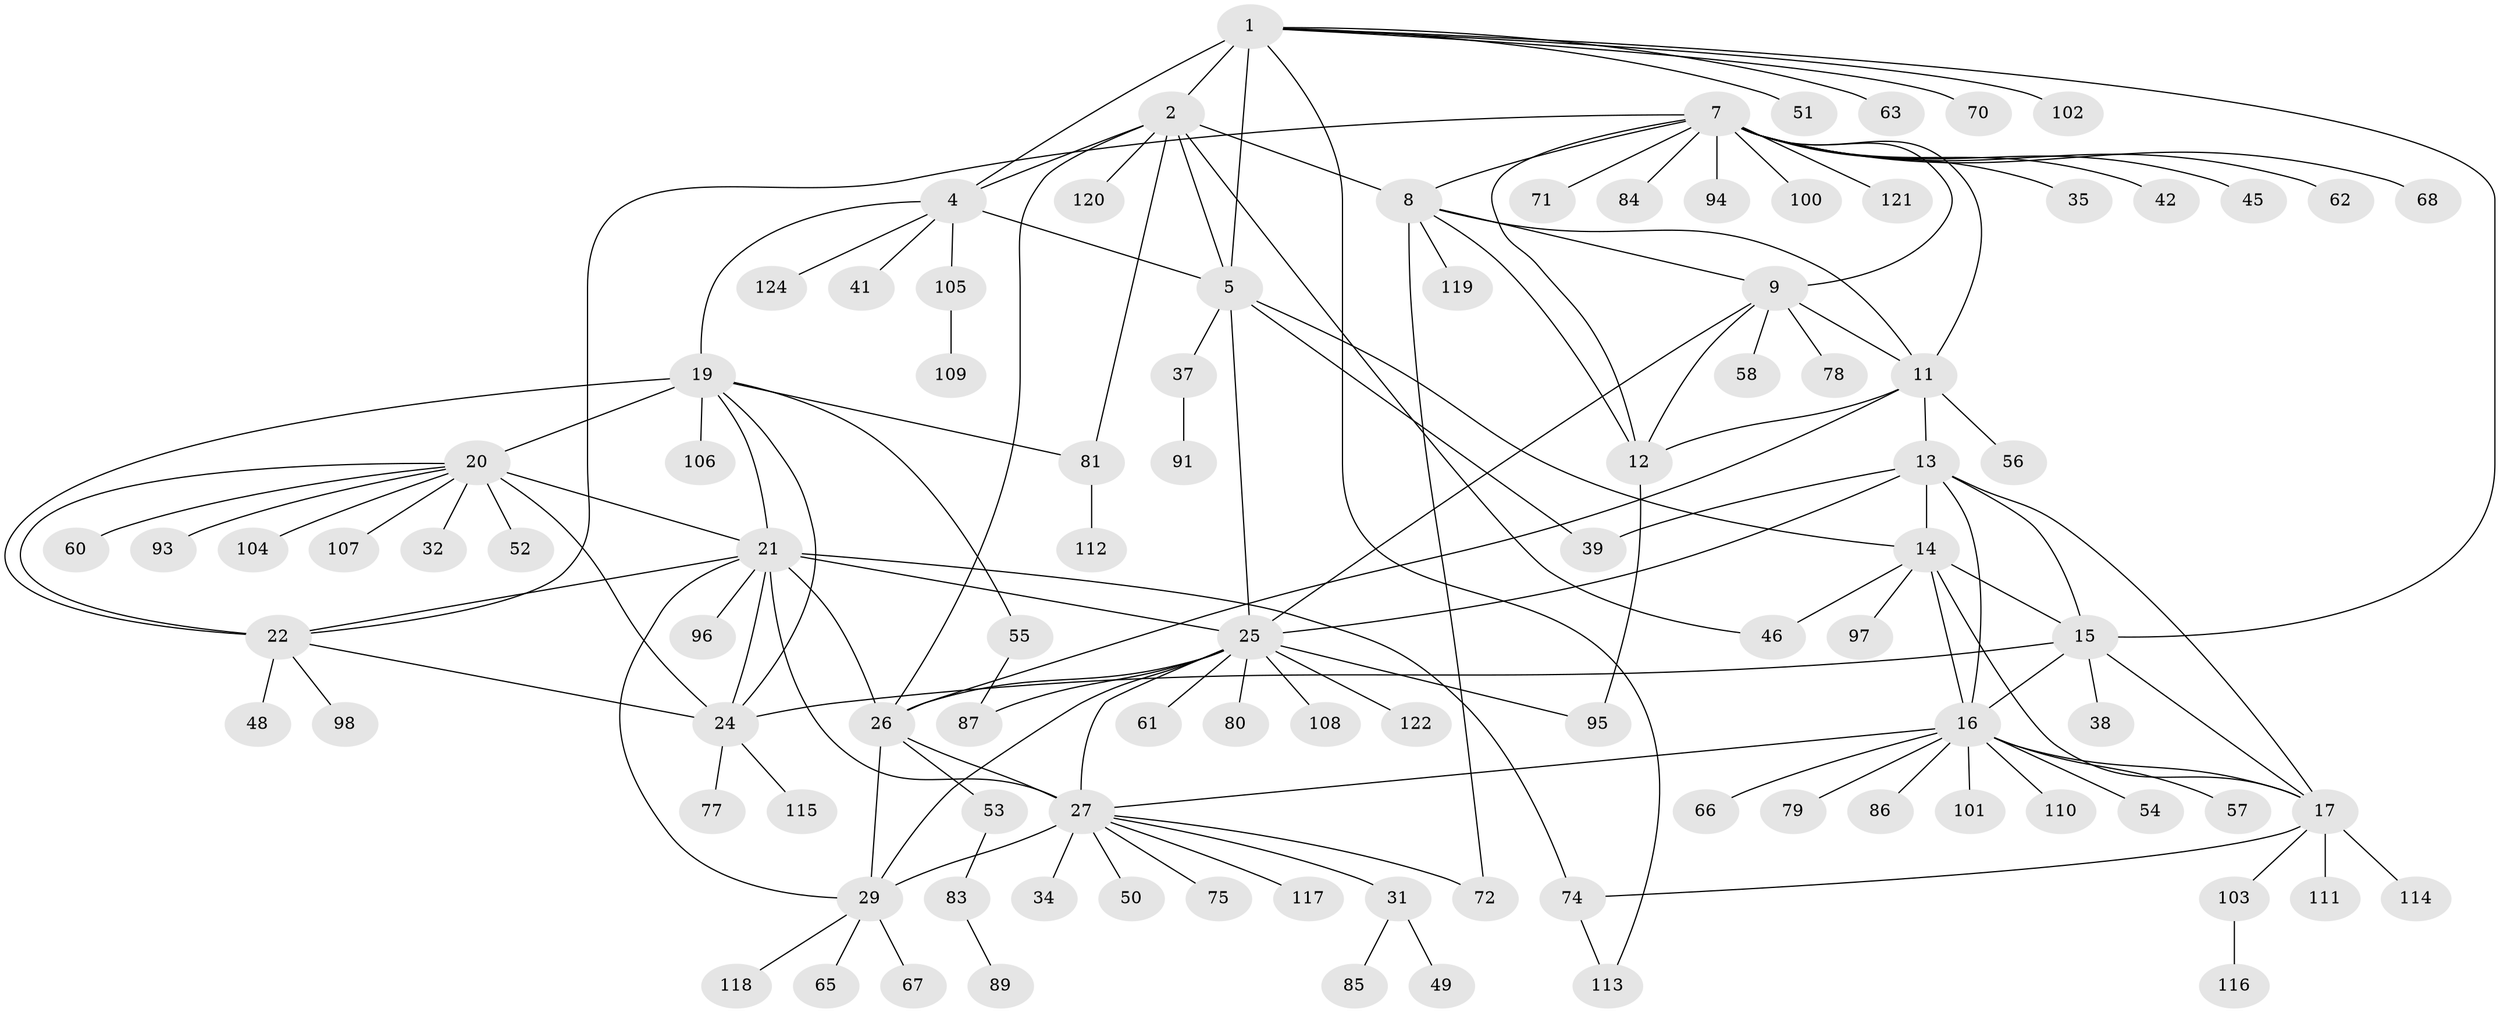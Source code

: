 // Generated by graph-tools (version 1.1) at 2025/52/02/27/25 19:52:19]
// undirected, 100 vertices, 144 edges
graph export_dot {
graph [start="1"]
  node [color=gray90,style=filled];
  1 [super="+3"];
  2 [super="+44"];
  4 [super="+6"];
  5;
  7 [super="+10"];
  8;
  9 [super="+64"];
  11 [super="+59"];
  12 [super="+69"];
  13 [super="+92"];
  14 [super="+73"];
  15;
  16 [super="+18"];
  17 [super="+36"];
  19 [super="+82"];
  20 [super="+23"];
  21 [super="+28"];
  22 [super="+123"];
  24 [super="+43"];
  25 [super="+40"];
  26 [super="+33"];
  27 [super="+30"];
  29 [super="+76"];
  31;
  32 [super="+90"];
  34;
  35;
  37;
  38 [super="+47"];
  39;
  41;
  42;
  45;
  46;
  48;
  49;
  50;
  51;
  52;
  53;
  54;
  55;
  56 [super="+88"];
  57;
  58;
  60;
  61;
  62;
  63;
  65;
  66;
  67;
  68;
  70;
  71;
  72;
  74;
  75;
  77;
  78;
  79;
  80;
  81;
  83 [super="+99"];
  84;
  85;
  86;
  87;
  89;
  91;
  93;
  94;
  95;
  96;
  97;
  98;
  100;
  101;
  102;
  103;
  104;
  105;
  106;
  107;
  108;
  109;
  110;
  111;
  112;
  113;
  114;
  115;
  116;
  117;
  118;
  119;
  120;
  121;
  122;
  124;
  1 -- 2 [weight=2];
  1 -- 4 [weight=4];
  1 -- 5 [weight=2];
  1 -- 15;
  1 -- 70;
  1 -- 102;
  1 -- 113;
  1 -- 51;
  1 -- 63;
  2 -- 4 [weight=2];
  2 -- 5;
  2 -- 8;
  2 -- 46;
  2 -- 120;
  2 -- 81;
  2 -- 26;
  4 -- 5 [weight=2];
  4 -- 19;
  4 -- 41;
  4 -- 124;
  4 -- 105;
  5 -- 25;
  5 -- 37;
  5 -- 39;
  5 -- 14;
  7 -- 8 [weight=2];
  7 -- 9 [weight=2];
  7 -- 11 [weight=2];
  7 -- 12 [weight=2];
  7 -- 42;
  7 -- 84;
  7 -- 35;
  7 -- 68;
  7 -- 100;
  7 -- 71;
  7 -- 45;
  7 -- 22;
  7 -- 62;
  7 -- 121;
  7 -- 94;
  8 -- 9;
  8 -- 11;
  8 -- 12;
  8 -- 72;
  8 -- 119;
  9 -- 11;
  9 -- 12;
  9 -- 58;
  9 -- 78;
  9 -- 25;
  11 -- 12;
  11 -- 13;
  11 -- 26;
  11 -- 56;
  12 -- 95;
  13 -- 14;
  13 -- 15;
  13 -- 16 [weight=2];
  13 -- 17;
  13 -- 39;
  13 -- 25;
  14 -- 15;
  14 -- 16 [weight=2];
  14 -- 17;
  14 -- 46;
  14 -- 97;
  15 -- 16 [weight=2];
  15 -- 17;
  15 -- 24;
  15 -- 38;
  16 -- 17 [weight=2];
  16 -- 54;
  16 -- 57;
  16 -- 86;
  16 -- 101;
  16 -- 66;
  16 -- 110;
  16 -- 79;
  16 -- 27;
  17 -- 74;
  17 -- 103;
  17 -- 111;
  17 -- 114;
  19 -- 20 [weight=2];
  19 -- 21;
  19 -- 22;
  19 -- 24;
  19 -- 55;
  19 -- 81;
  19 -- 106;
  20 -- 21 [weight=2];
  20 -- 22 [weight=2];
  20 -- 24 [weight=2];
  20 -- 107;
  20 -- 32;
  20 -- 104;
  20 -- 52;
  20 -- 60;
  20 -- 93;
  21 -- 22;
  21 -- 24;
  21 -- 96;
  21 -- 74;
  21 -- 25;
  21 -- 26;
  21 -- 27 [weight=2];
  21 -- 29;
  22 -- 24;
  22 -- 48;
  22 -- 98;
  24 -- 115;
  24 -- 77;
  25 -- 26;
  25 -- 27 [weight=2];
  25 -- 29;
  25 -- 80;
  25 -- 87;
  25 -- 95;
  25 -- 108;
  25 -- 122;
  25 -- 61;
  26 -- 27 [weight=2];
  26 -- 29;
  26 -- 53;
  27 -- 29 [weight=2];
  27 -- 31;
  27 -- 34;
  27 -- 50;
  27 -- 72;
  27 -- 117;
  27 -- 75;
  29 -- 65;
  29 -- 67;
  29 -- 118;
  31 -- 49;
  31 -- 85;
  37 -- 91;
  53 -- 83;
  55 -- 87;
  74 -- 113;
  81 -- 112;
  83 -- 89;
  103 -- 116;
  105 -- 109;
}
